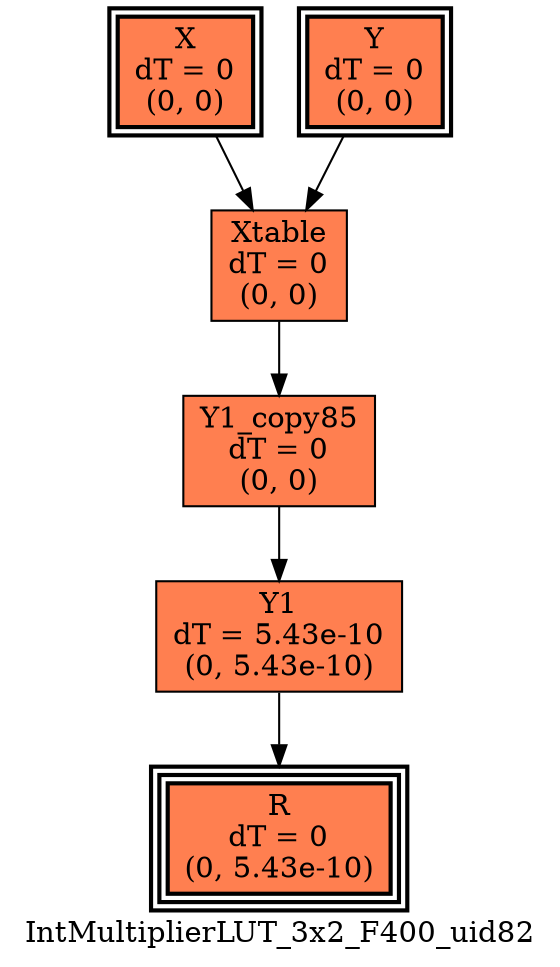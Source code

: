 digraph IntMultiplierLUT_3x2_F400_uid82
{
	//graph drawing options
	label=IntMultiplierLUT_3x2_F400_uid82;
	labelloc=bottom;
	labeljust=right;
	ratio=auto;
	nodesep=0.25;
	ranksep=0.5;

	//input/output signals of operator IntMultiplierLUT_3x2_F400_uid82
	X__IntMultiplierLUT_3x2_F400_uid82 [ label="X\ndT = 0\n(0, 0)", shape=box, color=black, style="bold, filled", fillcolor=coral, peripheries=2 ];
	Y__IntMultiplierLUT_3x2_F400_uid82 [ label="Y\ndT = 0\n(0, 0)", shape=box, color=black, style="bold, filled", fillcolor=coral, peripheries=2 ];
	R__IntMultiplierLUT_3x2_F400_uid82 [ label="R\ndT = 0\n(0, 5.43e-10)", shape=box, color=black, style="bold, filled", fillcolor=coral, peripheries=3 ];
	{rank=same X__IntMultiplierLUT_3x2_F400_uid82, Y__IntMultiplierLUT_3x2_F400_uid82};
	{rank=same R__IntMultiplierLUT_3x2_F400_uid82};
	//internal signals of operator IntMultiplierLUT_3x2_F400_uid82
	Xtable__IntMultiplierLUT_3x2_F400_uid82 [ label="Xtable\ndT = 0\n(0, 0)", shape=box, color=black, style=filled, fillcolor=coral, peripheries=1 ];
	Y1__IntMultiplierLUT_3x2_F400_uid82 [ label="Y1\ndT = 5.43e-10\n(0, 5.43e-10)", shape=box, color=black, style=filled, fillcolor=coral, peripheries=1 ];
	Y1_copy85__IntMultiplierLUT_3x2_F400_uid82 [ label="Y1_copy85\ndT = 0\n(0, 0)", shape=box, color=black, style=filled, fillcolor=coral, peripheries=1 ];

	//subcomponents of operator IntMultiplierLUT_3x2_F400_uid82

	//input and internal signal connections of operator IntMultiplierLUT_3x2_F400_uid82
	X__IntMultiplierLUT_3x2_F400_uid82 -> Xtable__IntMultiplierLUT_3x2_F400_uid82 [ arrowhead=normal, arrowsize=1.0, arrowtail=normal, color=black, dir=forward  ];
	Y__IntMultiplierLUT_3x2_F400_uid82 -> Xtable__IntMultiplierLUT_3x2_F400_uid82 [ arrowhead=normal, arrowsize=1.0, arrowtail=normal, color=black, dir=forward  ];
	Xtable__IntMultiplierLUT_3x2_F400_uid82 -> Y1_copy85__IntMultiplierLUT_3x2_F400_uid82 [ arrowhead=normal, arrowsize=1.0, arrowtail=normal, color=black, dir=forward  ];
	Y1__IntMultiplierLUT_3x2_F400_uid82 -> R__IntMultiplierLUT_3x2_F400_uid82 [ arrowhead=normal, arrowsize=1.0, arrowtail=normal, color=black, dir=forward  ];
	Y1_copy85__IntMultiplierLUT_3x2_F400_uid82 -> Y1__IntMultiplierLUT_3x2_F400_uid82 [ arrowhead=normal, arrowsize=1.0, arrowtail=normal, color=black, dir=forward  ];
}

